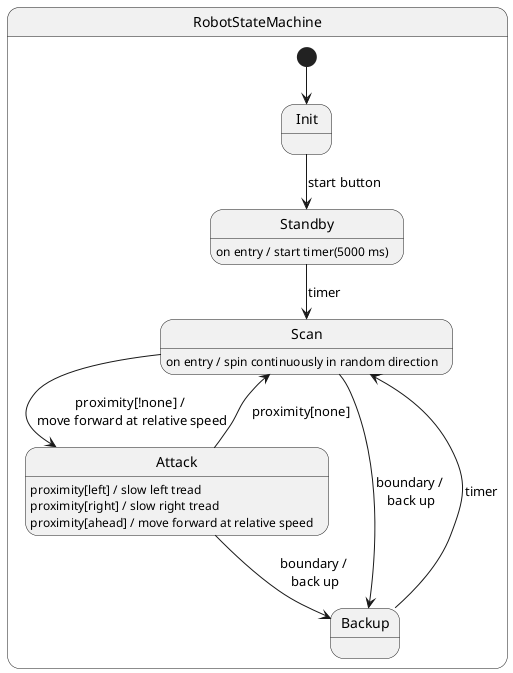 @startuml
state RobotStateMachine {
    [*] --> Init
    Init --> Standby : start button
    Standby : on entry / start timer(5000 ms)
    Standby --> Scan : timer 
    Scan : on entry / spin continuously in random direction
    Scan --> Attack : proximity[!none] / \nmove forward at relative speed
    Scan --> Backup : boundary / \nback up
    Attack : proximity[left] / slow left tread
    Attack : proximity[right] / slow right tread
    Attack : proximity[ahead] / move forward at relative speed
    Attack --> Scan : proximity[none]
    Attack --> Backup : boundary / \nback up
    Backup --> Scan : timer 
}
@enduml
